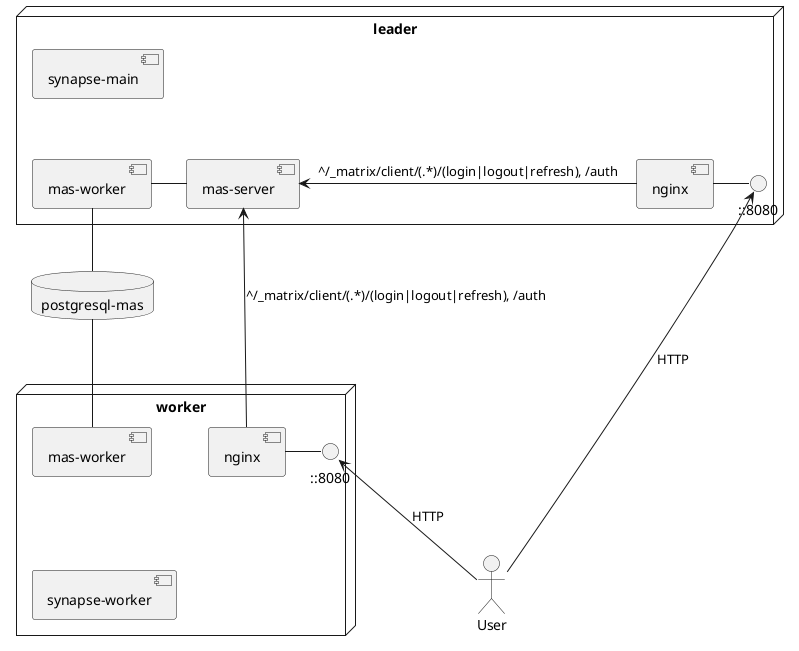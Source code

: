@startuml MAS high-availability deployment
node leader{
  [synapse-main] as sl
  [mas-server] as ml
  [mas-worker] as mlw
  [nginx] as nl
  () "::8080" as il
  sl -down[hidden]- mlw
  ml -right[hidden]- nl
  ml -left- mlw
  il -left- nl
}

node worker{
  [synapse-worker] as sw
  [mas-worker] as mw
  [nginx] as nw
  () "::8080" as iw
  sw -up[hidden]- mw
  mw -right[hidden]- nw: xxx
  iw -left- nw
}

Actor User

il <---down- User: HTTP
User -left-> iw: HTTP

nl -left-> ml: ^/_matrix/client/(.*)/(login|logout|refresh), /auth
nw -up-> ml: ^/_matrix/client/(.*)/(login|logout|refresh), /auth

database "postgresql-mas" as p
mw -up- p
mlw -down- p
@enduml

